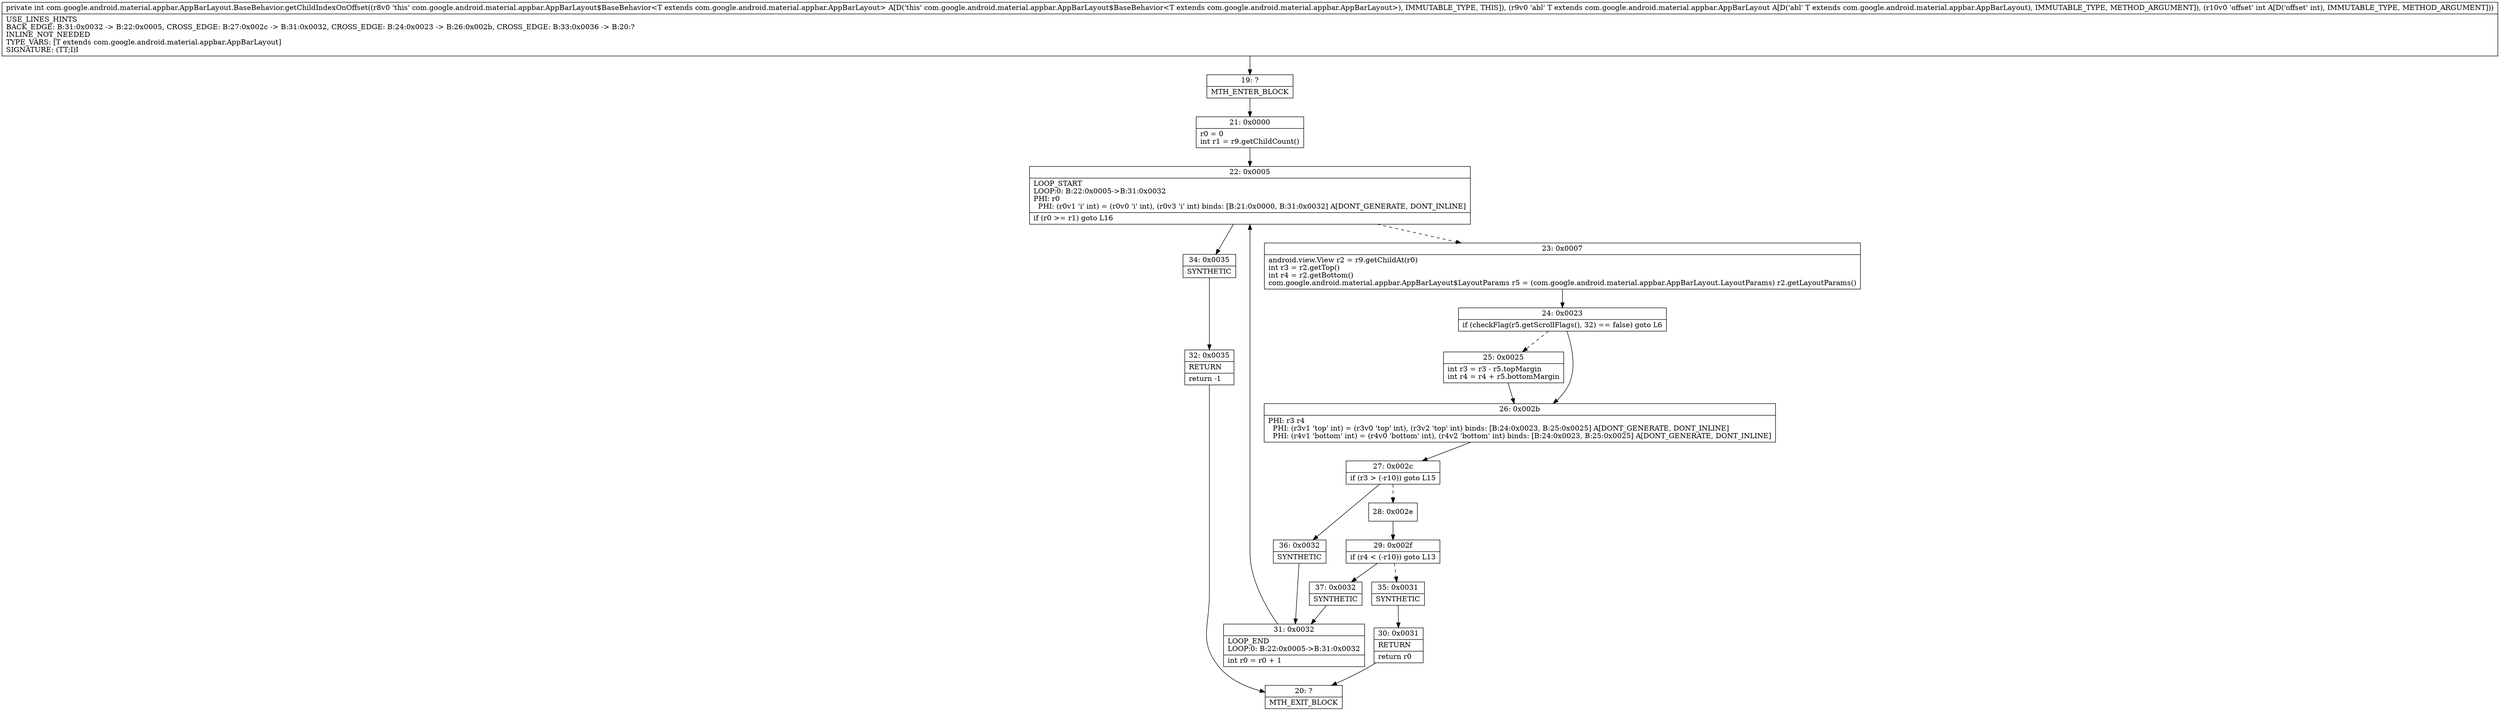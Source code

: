 digraph "CFG forcom.google.android.material.appbar.AppBarLayout.BaseBehavior.getChildIndexOnOffset(Lcom\/google\/android\/material\/appbar\/AppBarLayout;I)I" {
Node_19 [shape=record,label="{19\:\ ?|MTH_ENTER_BLOCK\l}"];
Node_21 [shape=record,label="{21\:\ 0x0000|r0 = 0\lint r1 = r9.getChildCount()\l}"];
Node_22 [shape=record,label="{22\:\ 0x0005|LOOP_START\lLOOP:0: B:22:0x0005\-\>B:31:0x0032\lPHI: r0 \l  PHI: (r0v1 'i' int) = (r0v0 'i' int), (r0v3 'i' int) binds: [B:21:0x0000, B:31:0x0032] A[DONT_GENERATE, DONT_INLINE]\l|if (r0 \>= r1) goto L16\l}"];
Node_23 [shape=record,label="{23\:\ 0x0007|android.view.View r2 = r9.getChildAt(r0)\lint r3 = r2.getTop()\lint r4 = r2.getBottom()\lcom.google.android.material.appbar.AppBarLayout$LayoutParams r5 = (com.google.android.material.appbar.AppBarLayout.LayoutParams) r2.getLayoutParams()\l}"];
Node_24 [shape=record,label="{24\:\ 0x0023|if (checkFlag(r5.getScrollFlags(), 32) == false) goto L6\l}"];
Node_25 [shape=record,label="{25\:\ 0x0025|int r3 = r3 \- r5.topMargin\lint r4 = r4 + r5.bottomMargin\l}"];
Node_26 [shape=record,label="{26\:\ 0x002b|PHI: r3 r4 \l  PHI: (r3v1 'top' int) = (r3v0 'top' int), (r3v2 'top' int) binds: [B:24:0x0023, B:25:0x0025] A[DONT_GENERATE, DONT_INLINE]\l  PHI: (r4v1 'bottom' int) = (r4v0 'bottom' int), (r4v2 'bottom' int) binds: [B:24:0x0023, B:25:0x0025] A[DONT_GENERATE, DONT_INLINE]\l}"];
Node_27 [shape=record,label="{27\:\ 0x002c|if (r3 \> (\-r10)) goto L15\l}"];
Node_28 [shape=record,label="{28\:\ 0x002e}"];
Node_29 [shape=record,label="{29\:\ 0x002f|if (r4 \< (\-r10)) goto L13\l}"];
Node_35 [shape=record,label="{35\:\ 0x0031|SYNTHETIC\l}"];
Node_30 [shape=record,label="{30\:\ 0x0031|RETURN\l|return r0\l}"];
Node_20 [shape=record,label="{20\:\ ?|MTH_EXIT_BLOCK\l}"];
Node_37 [shape=record,label="{37\:\ 0x0032|SYNTHETIC\l}"];
Node_31 [shape=record,label="{31\:\ 0x0032|LOOP_END\lLOOP:0: B:22:0x0005\-\>B:31:0x0032\l|int r0 = r0 + 1\l}"];
Node_36 [shape=record,label="{36\:\ 0x0032|SYNTHETIC\l}"];
Node_34 [shape=record,label="{34\:\ 0x0035|SYNTHETIC\l}"];
Node_32 [shape=record,label="{32\:\ 0x0035|RETURN\l|return \-1\l}"];
MethodNode[shape=record,label="{private int com.google.android.material.appbar.AppBarLayout.BaseBehavior.getChildIndexOnOffset((r8v0 'this' com.google.android.material.appbar.AppBarLayout$BaseBehavior\<T extends com.google.android.material.appbar.AppBarLayout\> A[D('this' com.google.android.material.appbar.AppBarLayout$BaseBehavior\<T extends com.google.android.material.appbar.AppBarLayout\>), IMMUTABLE_TYPE, THIS]), (r9v0 'abl' T extends com.google.android.material.appbar.AppBarLayout A[D('abl' T extends com.google.android.material.appbar.AppBarLayout), IMMUTABLE_TYPE, METHOD_ARGUMENT]), (r10v0 'offset' int A[D('offset' int), IMMUTABLE_TYPE, METHOD_ARGUMENT]))  | USE_LINES_HINTS\lBACK_EDGE: B:31:0x0032 \-\> B:22:0x0005, CROSS_EDGE: B:27:0x002c \-\> B:31:0x0032, CROSS_EDGE: B:24:0x0023 \-\> B:26:0x002b, CROSS_EDGE: B:33:0x0036 \-\> B:20:?\lINLINE_NOT_NEEDED\lTYPE_VARS: [T extends com.google.android.material.appbar.AppBarLayout]\lSIGNATURE: (TT;I)I\l}"];
MethodNode -> Node_19;Node_19 -> Node_21;
Node_21 -> Node_22;
Node_22 -> Node_23[style=dashed];
Node_22 -> Node_34;
Node_23 -> Node_24;
Node_24 -> Node_25[style=dashed];
Node_24 -> Node_26;
Node_25 -> Node_26;
Node_26 -> Node_27;
Node_27 -> Node_28[style=dashed];
Node_27 -> Node_36;
Node_28 -> Node_29;
Node_29 -> Node_35[style=dashed];
Node_29 -> Node_37;
Node_35 -> Node_30;
Node_30 -> Node_20;
Node_37 -> Node_31;
Node_31 -> Node_22;
Node_36 -> Node_31;
Node_34 -> Node_32;
Node_32 -> Node_20;
}

